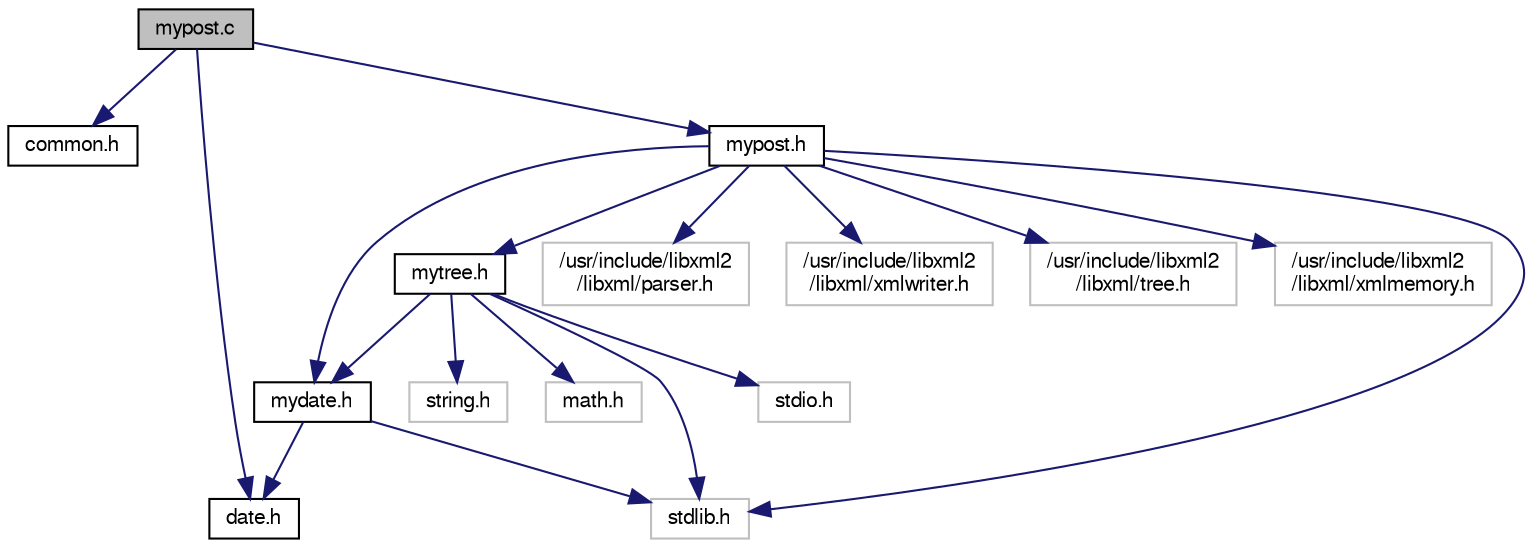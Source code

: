 digraph "mypost.c"
{
  edge [fontname="FreeSans",fontsize="10",labelfontname="FreeSans",labelfontsize="10"];
  node [fontname="FreeSans",fontsize="10",shape=record];
  Node1 [label="mypost.c",height=0.2,width=0.4,color="black", fillcolor="grey75", style="filled", fontcolor="black"];
  Node1 -> Node2 [color="midnightblue",fontsize="10",style="solid",fontname="FreeSans"];
  Node2 [label="common.h",height=0.2,width=0.4,color="black", fillcolor="white", style="filled",URL="$common_8h.html"];
  Node1 -> Node3 [color="midnightblue",fontsize="10",style="solid",fontname="FreeSans"];
  Node3 [label="mypost.h",height=0.2,width=0.4,color="black", fillcolor="white", style="filled",URL="$mypost_8h.html"];
  Node3 -> Node4 [color="midnightblue",fontsize="10",style="solid",fontname="FreeSans"];
  Node4 [label="mydate.h",height=0.2,width=0.4,color="black", fillcolor="white", style="filled",URL="$mydate_8h.html"];
  Node4 -> Node5 [color="midnightblue",fontsize="10",style="solid",fontname="FreeSans"];
  Node5 [label="stdlib.h",height=0.2,width=0.4,color="grey75", fillcolor="white", style="filled"];
  Node4 -> Node6 [color="midnightblue",fontsize="10",style="solid",fontname="FreeSans"];
  Node6 [label="date.h",height=0.2,width=0.4,color="black", fillcolor="white", style="filled",URL="$date_8h.html"];
  Node3 -> Node7 [color="midnightblue",fontsize="10",style="solid",fontname="FreeSans"];
  Node7 [label="mytree.h",height=0.2,width=0.4,color="black", fillcolor="white", style="filled",URL="$mytree_8h.html"];
  Node7 -> Node8 [color="midnightblue",fontsize="10",style="solid",fontname="FreeSans"];
  Node8 [label="stdio.h",height=0.2,width=0.4,color="grey75", fillcolor="white", style="filled"];
  Node7 -> Node9 [color="midnightblue",fontsize="10",style="solid",fontname="FreeSans"];
  Node9 [label="string.h",height=0.2,width=0.4,color="grey75", fillcolor="white", style="filled"];
  Node7 -> Node5 [color="midnightblue",fontsize="10",style="solid",fontname="FreeSans"];
  Node7 -> Node10 [color="midnightblue",fontsize="10",style="solid",fontname="FreeSans"];
  Node10 [label="math.h",height=0.2,width=0.4,color="grey75", fillcolor="white", style="filled"];
  Node7 -> Node4 [color="midnightblue",fontsize="10",style="solid",fontname="FreeSans"];
  Node3 -> Node11 [color="midnightblue",fontsize="10",style="solid",fontname="FreeSans"];
  Node11 [label="/usr/include/libxml2\l/libxml/parser.h",height=0.2,width=0.4,color="grey75", fillcolor="white", style="filled"];
  Node3 -> Node12 [color="midnightblue",fontsize="10",style="solid",fontname="FreeSans"];
  Node12 [label="/usr/include/libxml2\l/libxml/xmlwriter.h",height=0.2,width=0.4,color="grey75", fillcolor="white", style="filled"];
  Node3 -> Node13 [color="midnightblue",fontsize="10",style="solid",fontname="FreeSans"];
  Node13 [label="/usr/include/libxml2\l/libxml/tree.h",height=0.2,width=0.4,color="grey75", fillcolor="white", style="filled"];
  Node3 -> Node14 [color="midnightblue",fontsize="10",style="solid",fontname="FreeSans"];
  Node14 [label="/usr/include/libxml2\l/libxml/xmlmemory.h",height=0.2,width=0.4,color="grey75", fillcolor="white", style="filled"];
  Node3 -> Node5 [color="midnightblue",fontsize="10",style="solid",fontname="FreeSans"];
  Node1 -> Node6 [color="midnightblue",fontsize="10",style="solid",fontname="FreeSans"];
}
